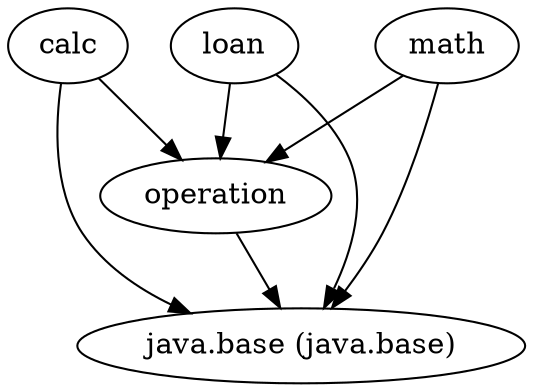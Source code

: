 digraph "summary" {
  "calc"                                             -> "java.base (java.base)";
  "calc"                                             -> "operation";
  "loan"                                             -> "java.base (java.base)";
  "loan"                                             -> "operation";
  "operation"                                        -> "java.base (java.base)";
  "math"                                             -> "java.base (java.base)";
  "math"                                             -> "operation";
}
